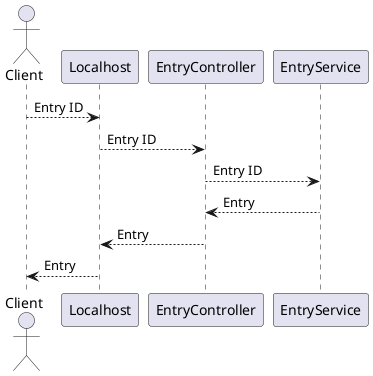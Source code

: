 @startuml
actor Client
participant Localhost
participant EntryController
participant EntryService

Client --> Localhost : Entry ID
Localhost --> EntryController: Entry ID
EntryController --> EntryService : Entry ID
EntryService --> EntryController : Entry
EntryController --> Localhost : Entry
Localhost --> Client : Entry

@enduml
